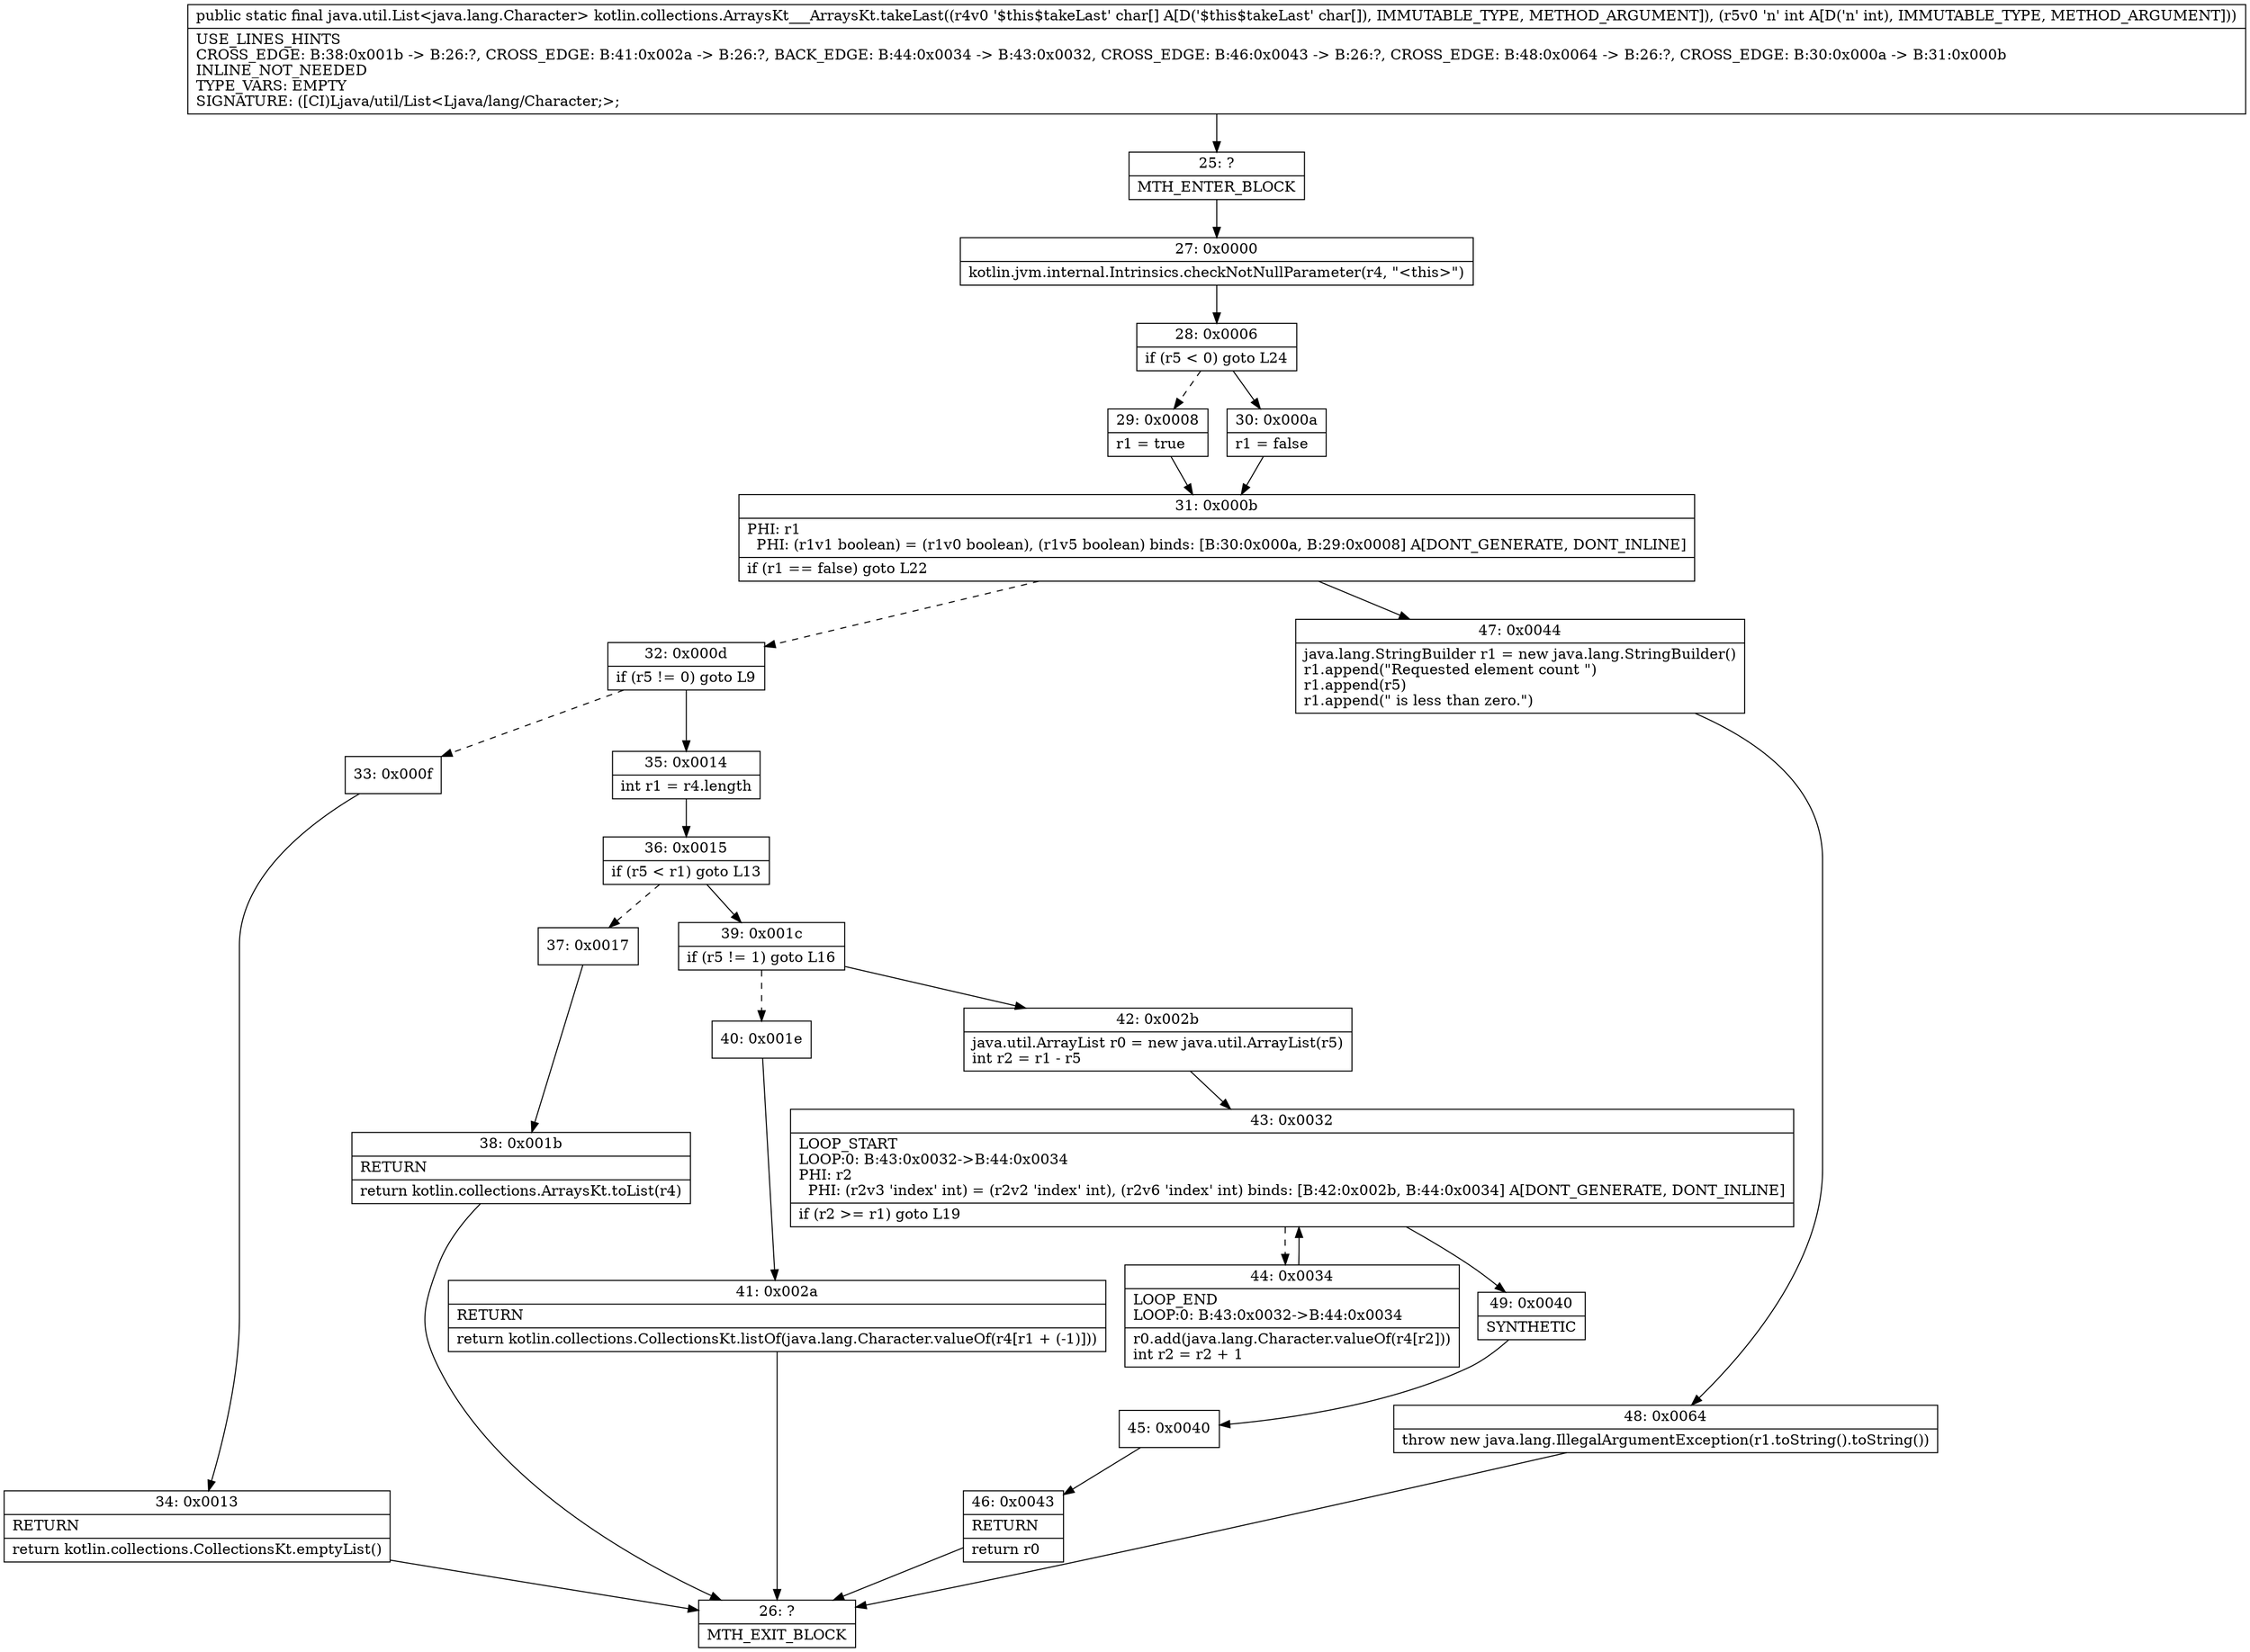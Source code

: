 digraph "CFG forkotlin.collections.ArraysKt___ArraysKt.takeLast([CI)Ljava\/util\/List;" {
Node_25 [shape=record,label="{25\:\ ?|MTH_ENTER_BLOCK\l}"];
Node_27 [shape=record,label="{27\:\ 0x0000|kotlin.jvm.internal.Intrinsics.checkNotNullParameter(r4, \"\<this\>\")\l}"];
Node_28 [shape=record,label="{28\:\ 0x0006|if (r5 \< 0) goto L24\l}"];
Node_29 [shape=record,label="{29\:\ 0x0008|r1 = true\l}"];
Node_31 [shape=record,label="{31\:\ 0x000b|PHI: r1 \l  PHI: (r1v1 boolean) = (r1v0 boolean), (r1v5 boolean) binds: [B:30:0x000a, B:29:0x0008] A[DONT_GENERATE, DONT_INLINE]\l|if (r1 == false) goto L22\l}"];
Node_32 [shape=record,label="{32\:\ 0x000d|if (r5 != 0) goto L9\l}"];
Node_33 [shape=record,label="{33\:\ 0x000f}"];
Node_34 [shape=record,label="{34\:\ 0x0013|RETURN\l|return kotlin.collections.CollectionsKt.emptyList()\l}"];
Node_26 [shape=record,label="{26\:\ ?|MTH_EXIT_BLOCK\l}"];
Node_35 [shape=record,label="{35\:\ 0x0014|int r1 = r4.length\l}"];
Node_36 [shape=record,label="{36\:\ 0x0015|if (r5 \< r1) goto L13\l}"];
Node_37 [shape=record,label="{37\:\ 0x0017}"];
Node_38 [shape=record,label="{38\:\ 0x001b|RETURN\l|return kotlin.collections.ArraysKt.toList(r4)\l}"];
Node_39 [shape=record,label="{39\:\ 0x001c|if (r5 != 1) goto L16\l}"];
Node_40 [shape=record,label="{40\:\ 0x001e}"];
Node_41 [shape=record,label="{41\:\ 0x002a|RETURN\l|return kotlin.collections.CollectionsKt.listOf(java.lang.Character.valueOf(r4[r1 + (\-1)]))\l}"];
Node_42 [shape=record,label="{42\:\ 0x002b|java.util.ArrayList r0 = new java.util.ArrayList(r5)\lint r2 = r1 \- r5\l}"];
Node_43 [shape=record,label="{43\:\ 0x0032|LOOP_START\lLOOP:0: B:43:0x0032\-\>B:44:0x0034\lPHI: r2 \l  PHI: (r2v3 'index' int) = (r2v2 'index' int), (r2v6 'index' int) binds: [B:42:0x002b, B:44:0x0034] A[DONT_GENERATE, DONT_INLINE]\l|if (r2 \>= r1) goto L19\l}"];
Node_44 [shape=record,label="{44\:\ 0x0034|LOOP_END\lLOOP:0: B:43:0x0032\-\>B:44:0x0034\l|r0.add(java.lang.Character.valueOf(r4[r2]))\lint r2 = r2 + 1\l}"];
Node_49 [shape=record,label="{49\:\ 0x0040|SYNTHETIC\l}"];
Node_45 [shape=record,label="{45\:\ 0x0040}"];
Node_46 [shape=record,label="{46\:\ 0x0043|RETURN\l|return r0\l}"];
Node_47 [shape=record,label="{47\:\ 0x0044|java.lang.StringBuilder r1 = new java.lang.StringBuilder()\lr1.append(\"Requested element count \")\lr1.append(r5)\lr1.append(\" is less than zero.\")\l}"];
Node_48 [shape=record,label="{48\:\ 0x0064|throw new java.lang.IllegalArgumentException(r1.toString().toString())\l}"];
Node_30 [shape=record,label="{30\:\ 0x000a|r1 = false\l}"];
MethodNode[shape=record,label="{public static final java.util.List\<java.lang.Character\> kotlin.collections.ArraysKt___ArraysKt.takeLast((r4v0 '$this$takeLast' char[] A[D('$this$takeLast' char[]), IMMUTABLE_TYPE, METHOD_ARGUMENT]), (r5v0 'n' int A[D('n' int), IMMUTABLE_TYPE, METHOD_ARGUMENT]))  | USE_LINES_HINTS\lCROSS_EDGE: B:38:0x001b \-\> B:26:?, CROSS_EDGE: B:41:0x002a \-\> B:26:?, BACK_EDGE: B:44:0x0034 \-\> B:43:0x0032, CROSS_EDGE: B:46:0x0043 \-\> B:26:?, CROSS_EDGE: B:48:0x0064 \-\> B:26:?, CROSS_EDGE: B:30:0x000a \-\> B:31:0x000b\lINLINE_NOT_NEEDED\lTYPE_VARS: EMPTY\lSIGNATURE: ([CI)Ljava\/util\/List\<Ljava\/lang\/Character;\>;\l}"];
MethodNode -> Node_25;Node_25 -> Node_27;
Node_27 -> Node_28;
Node_28 -> Node_29[style=dashed];
Node_28 -> Node_30;
Node_29 -> Node_31;
Node_31 -> Node_32[style=dashed];
Node_31 -> Node_47;
Node_32 -> Node_33[style=dashed];
Node_32 -> Node_35;
Node_33 -> Node_34;
Node_34 -> Node_26;
Node_35 -> Node_36;
Node_36 -> Node_37[style=dashed];
Node_36 -> Node_39;
Node_37 -> Node_38;
Node_38 -> Node_26;
Node_39 -> Node_40[style=dashed];
Node_39 -> Node_42;
Node_40 -> Node_41;
Node_41 -> Node_26;
Node_42 -> Node_43;
Node_43 -> Node_44[style=dashed];
Node_43 -> Node_49;
Node_44 -> Node_43;
Node_49 -> Node_45;
Node_45 -> Node_46;
Node_46 -> Node_26;
Node_47 -> Node_48;
Node_48 -> Node_26;
Node_30 -> Node_31;
}

